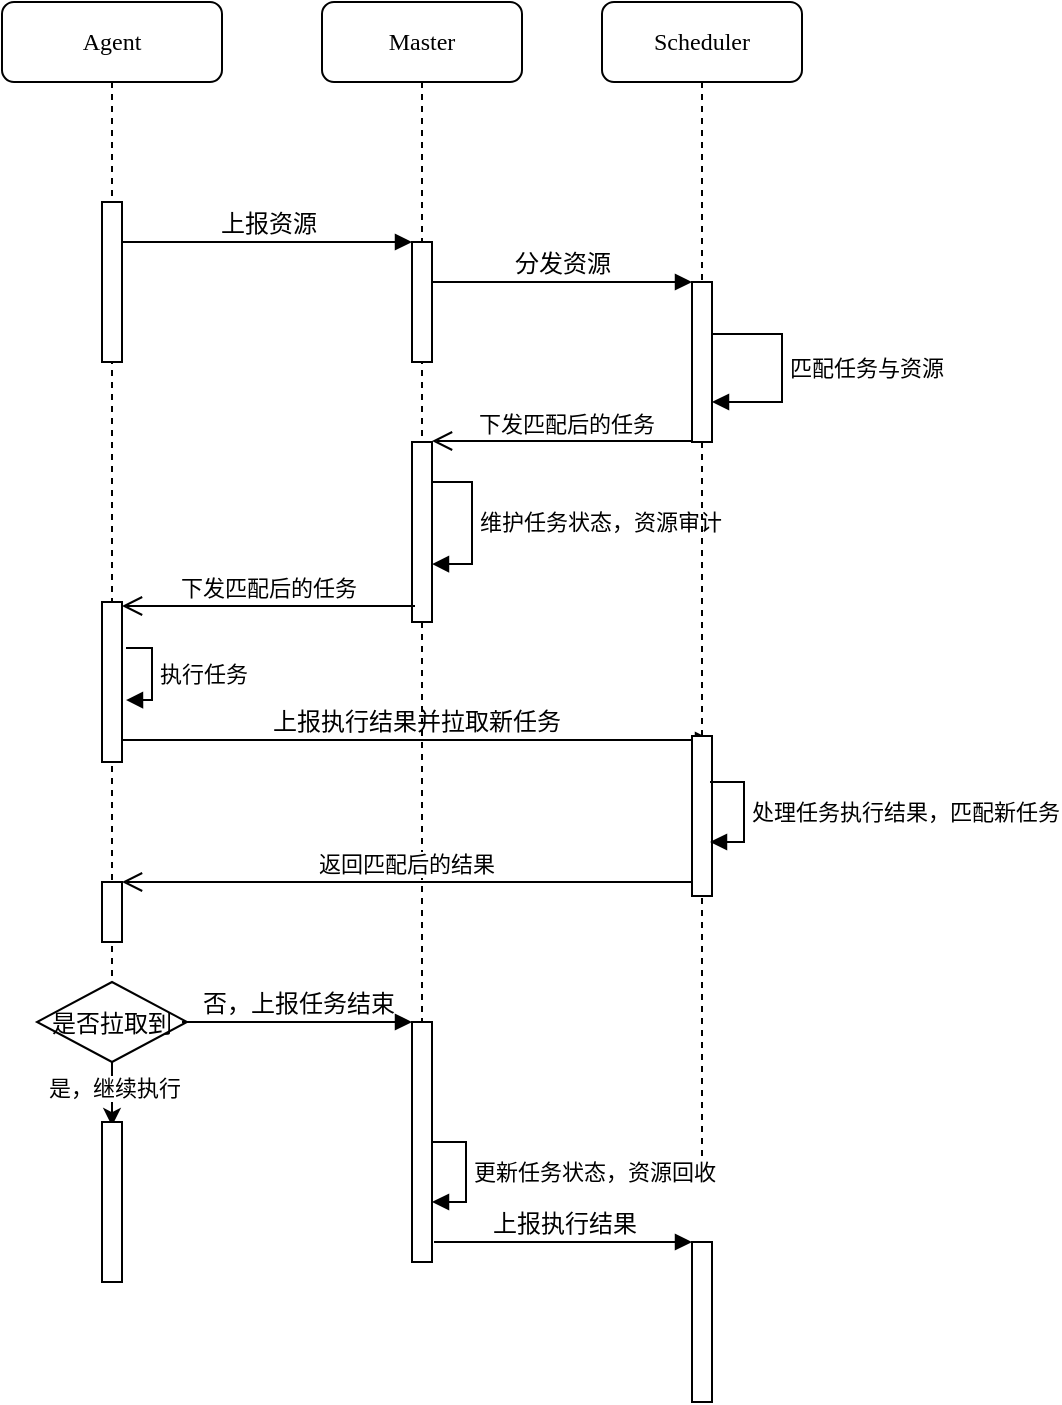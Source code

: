 <mxfile version="13.9.2" type="github"><diagram name="Page-1" id="13e1069c-82ec-6db2-03f1-153e76fe0fe0"><mxGraphModel dx="1426" dy="803" grid="1" gridSize="10" guides="1" tooltips="1" connect="1" arrows="1" fold="1" page="1" pageScale="1" pageWidth="1100" pageHeight="850" background="#ffffff" math="0" shadow="0"><root><mxCell id="0"/><mxCell id="1" parent="0"/><mxCell id="7baba1c4bc27f4b0-2" value="Agent" style="shape=umlLifeline;perimeter=lifelinePerimeter;whiteSpace=wrap;html=1;container=1;collapsible=0;recursiveResize=0;outlineConnect=0;rounded=1;shadow=0;comic=0;labelBackgroundColor=none;strokeWidth=1;fontFamily=Verdana;fontSize=12;align=center;" parent="1" vertex="1"><mxGeometry x="240" y="80" width="110" height="580" as="geometry"/></mxCell><mxCell id="7baba1c4bc27f4b0-10" value="" style="html=1;points=[];perimeter=orthogonalPerimeter;rounded=0;shadow=0;comic=0;labelBackgroundColor=none;strokeWidth=1;fontFamily=Verdana;fontSize=12;align=center;" parent="7baba1c4bc27f4b0-2" vertex="1"><mxGeometry x="50" y="100" width="10" height="80" as="geometry"/></mxCell><mxCell id="q9y8A6h3mBXFd1NK807v-8" style="edgeStyle=orthogonalEdgeStyle;rounded=0;orthogonalLoop=1;jettySize=auto;html=1;exitX=0.5;exitY=1;exitDx=0;exitDy=0;entryX=0.5;entryY=0.969;entryDx=0;entryDy=0;entryPerimeter=0;" edge="1" parent="7baba1c4bc27f4b0-2" source="q9y8A6h3mBXFd1NK807v-3" target="7baba1c4bc27f4b0-2"><mxGeometry relative="1" as="geometry"/></mxCell><mxCell id="q9y8A6h3mBXFd1NK807v-9" value="是，继续执行" style="edgeLabel;html=1;align=center;verticalAlign=middle;resizable=0;points=[];" vertex="1" connectable="0" parent="q9y8A6h3mBXFd1NK807v-8"><mxGeometry x="-0.188" y="1" relative="1" as="geometry"><mxPoint as="offset"/></mxGeometry></mxCell><mxCell id="q9y8A6h3mBXFd1NK807v-3" value="是否拉取到" style="rhombus;" vertex="1" parent="7baba1c4bc27f4b0-2"><mxGeometry x="17.5" y="490" width="75" height="40" as="geometry"/></mxCell><mxCell id="91XKR7WlQP-2J4uoLUgl-19" value="" style="html=1;points=[];perimeter=orthogonalPerimeter;rounded=0;shadow=0;comic=0;labelBackgroundColor=none;strokeWidth=1;fontFamily=Verdana;fontSize=12;align=center;" parent="7baba1c4bc27f4b0-2" vertex="1"><mxGeometry x="50" y="300" width="10" height="80" as="geometry"/></mxCell><mxCell id="91XKR7WlQP-2J4uoLUgl-22" value="执行任务" style="edgeStyle=orthogonalEdgeStyle;html=1;align=left;spacingLeft=2;endArrow=block;rounded=0;entryX=1.2;entryY=0.613;exitX=1.2;exitY=0.288;exitDx=0;exitDy=0;exitPerimeter=0;entryDx=0;entryDy=0;entryPerimeter=0;" parent="7baba1c4bc27f4b0-2" source="91XKR7WlQP-2J4uoLUgl-19" target="91XKR7WlQP-2J4uoLUgl-19" edge="1"><mxGeometry relative="1" as="geometry"><mxPoint x="50" y="400" as="sourcePoint"/><Array as="points"><mxPoint x="75" y="323"/><mxPoint x="75" y="349"/></Array></mxGeometry></mxCell><mxCell id="7baba1c4bc27f4b0-23" value="上报执行结果并拉取新任务" style="html=1;verticalAlign=bottom;endArrow=block;labelBackgroundColor=none;fontFamily=Verdana;fontSize=12;exitX=1;exitY=0.863;exitDx=0;exitDy=0;exitPerimeter=0;" parent="7baba1c4bc27f4b0-2" edge="1"><mxGeometry relative="1" as="geometry"><mxPoint x="60" y="369.04" as="sourcePoint"/><mxPoint x="355" y="369" as="targetPoint"/></mxGeometry></mxCell><mxCell id="q9y8A6h3mBXFd1NK807v-10" value="" style="html=1;points=[];perimeter=orthogonalPerimeter;rounded=0;shadow=0;comic=0;labelBackgroundColor=none;strokeWidth=1;fontFamily=Verdana;fontSize=12;align=center;" vertex="1" parent="7baba1c4bc27f4b0-2"><mxGeometry x="50" y="440" width="10" height="30" as="geometry"/></mxCell><mxCell id="7baba1c4bc27f4b0-3" value="Master" style="shape=umlLifeline;perimeter=lifelinePerimeter;whiteSpace=wrap;html=1;container=1;collapsible=0;recursiveResize=0;outlineConnect=0;rounded=1;shadow=0;comic=0;labelBackgroundColor=none;strokeWidth=1;fontFamily=Verdana;fontSize=12;align=center;" parent="1" vertex="1"><mxGeometry x="400" y="80" width="100" height="630" as="geometry"/></mxCell><mxCell id="7baba1c4bc27f4b0-13" value="" style="html=1;points=[];perimeter=orthogonalPerimeter;rounded=0;shadow=0;comic=0;labelBackgroundColor=none;strokeWidth=1;fontFamily=Verdana;fontSize=12;align=center;" parent="7baba1c4bc27f4b0-3" vertex="1"><mxGeometry x="45" y="120" width="10" height="60" as="geometry"/></mxCell><mxCell id="91XKR7WlQP-2J4uoLUgl-9" value="下发匹配后的任务" style="html=1;verticalAlign=bottom;endArrow=open;endSize=8;" parent="7baba1c4bc27f4b0-3" source="7baba1c4bc27f4b0-4" edge="1"><mxGeometry relative="1" as="geometry"><mxPoint x="135" y="219.5" as="sourcePoint"/><mxPoint x="55" y="219.5" as="targetPoint"/></mxGeometry></mxCell><mxCell id="91XKR7WlQP-2J4uoLUgl-10" value="" style="html=1;points=[];perimeter=orthogonalPerimeter;rounded=0;shadow=0;comic=0;labelBackgroundColor=none;strokeWidth=1;fontFamily=Verdana;fontSize=12;align=center;" parent="7baba1c4bc27f4b0-3" vertex="1"><mxGeometry x="45" y="220" width="10" height="90" as="geometry"/></mxCell><mxCell id="91XKR7WlQP-2J4uoLUgl-17" value="维护任务状态，资源审计" style="edgeStyle=orthogonalEdgeStyle;html=1;align=left;spacingLeft=2;endArrow=block;rounded=0;entryX=1;entryY=0.678;exitX=1;exitY=0.222;exitDx=0;exitDy=0;exitPerimeter=0;entryDx=0;entryDy=0;entryPerimeter=0;" parent="7baba1c4bc27f4b0-3" source="91XKR7WlQP-2J4uoLUgl-10" target="91XKR7WlQP-2J4uoLUgl-10" edge="1"><mxGeometry relative="1" as="geometry"><mxPoint x="50" y="330" as="sourcePoint"/><Array as="points"><mxPoint x="75" y="240"/><mxPoint x="75" y="281"/></Array></mxGeometry></mxCell><mxCell id="q9y8A6h3mBXFd1NK807v-2" value="返回匹配后的结果" style="html=1;verticalAlign=bottom;endArrow=open;endSize=8;" edge="1" parent="7baba1c4bc27f4b0-3"><mxGeometry relative="1" as="geometry"><mxPoint x="184.5" y="440" as="sourcePoint"/><mxPoint x="-100" y="440" as="targetPoint"/></mxGeometry></mxCell><mxCell id="91XKR7WlQP-2J4uoLUgl-23" value="" style="html=1;points=[];perimeter=orthogonalPerimeter;shadow=0;fontFamily=Verdana;fontSize=12;fontColor=#000000;align=center;strokeColor=#000000;strokeWidth=1;fillColor=#ffffff;comic=0;" parent="7baba1c4bc27f4b0-3" vertex="1"><mxGeometry x="45" y="510" width="10" height="120" as="geometry"/></mxCell><mxCell id="7baba1c4bc27f4b0-4" value="Scheduler" style="shape=umlLifeline;perimeter=lifelinePerimeter;whiteSpace=wrap;html=1;container=1;collapsible=0;recursiveResize=0;outlineConnect=0;rounded=1;shadow=0;comic=0;labelBackgroundColor=none;strokeWidth=1;fontFamily=Verdana;fontSize=12;align=center;" parent="1" vertex="1"><mxGeometry x="540" y="80" width="100" height="580" as="geometry"/></mxCell><mxCell id="91XKR7WlQP-2J4uoLUgl-2" value="" style="html=1;points=[];perimeter=orthogonalPerimeter;rounded=0;shadow=0;comic=0;labelBackgroundColor=none;strokeWidth=1;fontFamily=Verdana;fontSize=12;align=center;" parent="7baba1c4bc27f4b0-4" vertex="1"><mxGeometry x="45" y="140" width="10" height="80" as="geometry"/></mxCell><mxCell id="91XKR7WlQP-2J4uoLUgl-8" value="匹配任务与资源" style="edgeStyle=orthogonalEdgeStyle;html=1;align=left;spacingLeft=2;endArrow=block;rounded=0;exitX=1;exitY=0.325;exitDx=0;exitDy=0;exitPerimeter=0;" parent="7baba1c4bc27f4b0-4" source="91XKR7WlQP-2J4uoLUgl-2" edge="1"><mxGeometry relative="1" as="geometry"><mxPoint x="65" y="210" as="sourcePoint"/><Array as="points"><mxPoint x="90" y="166"/><mxPoint x="90" y="200"/><mxPoint x="55" y="200"/></Array><mxPoint x="55" y="200" as="targetPoint"/></mxGeometry></mxCell><mxCell id="91XKR7WlQP-2J4uoLUgl-29" value="" style="html=1;points=[];perimeter=orthogonalPerimeter;rounded=0;shadow=0;comic=0;labelBackgroundColor=none;strokeWidth=1;fontFamily=Verdana;fontSize=12;align=center;" parent="7baba1c4bc27f4b0-4" vertex="1"><mxGeometry x="45" y="367" width="10" height="80" as="geometry"/></mxCell><mxCell id="7baba1c4bc27f4b0-17" value="分发资源" style="html=1;verticalAlign=bottom;endArrow=block;labelBackgroundColor=none;fontFamily=Verdana;fontSize=12;edgeStyle=elbowEdgeStyle;elbow=vertical;" parent="1" source="7baba1c4bc27f4b0-13" edge="1"><mxGeometry relative="1" as="geometry"><mxPoint x="510" y="220" as="sourcePoint"/><Array as="points"><mxPoint x="460" y="220"/></Array><mxPoint x="585" y="220" as="targetPoint"/></mxGeometry></mxCell><mxCell id="7baba1c4bc27f4b0-14" value="上报资源" style="html=1;verticalAlign=bottom;endArrow=block;entryX=0;entryY=0;labelBackgroundColor=none;fontFamily=Verdana;fontSize=12;edgeStyle=elbowEdgeStyle;elbow=vertical;" parent="1" source="7baba1c4bc27f4b0-10" target="7baba1c4bc27f4b0-13" edge="1"><mxGeometry relative="1" as="geometry"><mxPoint x="370" y="200" as="sourcePoint"/></mxGeometry></mxCell><mxCell id="91XKR7WlQP-2J4uoLUgl-11" value="下发匹配后的任务" style="html=1;verticalAlign=bottom;endArrow=open;endSize=8;" parent="1" edge="1"><mxGeometry relative="1" as="geometry"><mxPoint x="446.5" y="382" as="sourcePoint"/><mxPoint x="300" y="382" as="targetPoint"/></mxGeometry></mxCell><mxCell id="91XKR7WlQP-2J4uoLUgl-31" value="否，上报任务结束" style="html=1;verticalAlign=bottom;endArrow=block;labelBackgroundColor=none;fontFamily=Verdana;fontSize=12;" parent="1" edge="1"><mxGeometry relative="1" as="geometry"><mxPoint x="330" y="590" as="sourcePoint"/><mxPoint x="445" y="590" as="targetPoint"/></mxGeometry></mxCell><mxCell id="91XKR7WlQP-2J4uoLUgl-28" value="处理任务执行结果，匹配新任务" style="edgeStyle=orthogonalEdgeStyle;html=1;align=left;spacingLeft=2;endArrow=block;rounded=0;" parent="1" edge="1"><mxGeometry relative="1" as="geometry"><mxPoint x="594" y="470" as="sourcePoint"/><Array as="points"><mxPoint x="611" y="470"/><mxPoint x="611" y="500"/></Array><mxPoint x="594" y="500" as="targetPoint"/></mxGeometry></mxCell><mxCell id="q9y8A6h3mBXFd1NK807v-1" value="更新任务状态，资源回收" style="edgeStyle=orthogonalEdgeStyle;html=1;align=left;spacingLeft=2;endArrow=block;rounded=0;" edge="1" parent="1"><mxGeometry relative="1" as="geometry"><mxPoint x="455" y="650" as="sourcePoint"/><Array as="points"><mxPoint x="472" y="650"/><mxPoint x="472" y="680"/></Array><mxPoint x="455" y="680" as="targetPoint"/></mxGeometry></mxCell><mxCell id="q9y8A6h3mBXFd1NK807v-6" value="" style="html=1;points=[];perimeter=orthogonalPerimeter;rounded=0;shadow=0;comic=0;labelBackgroundColor=none;strokeWidth=1;fontFamily=Verdana;fontSize=12;align=center;" vertex="1" parent="1"><mxGeometry x="290" y="640" width="10" height="80" as="geometry"/></mxCell><mxCell id="q9y8A6h3mBXFd1NK807v-11" value="" style="html=1;points=[];perimeter=orthogonalPerimeter;rounded=0;shadow=0;comic=0;labelBackgroundColor=none;strokeWidth=1;fontFamily=Verdana;fontSize=12;align=center;" vertex="1" parent="1"><mxGeometry x="585" y="700" width="10" height="80" as="geometry"/></mxCell><mxCell id="q9y8A6h3mBXFd1NK807v-12" value="上报执行结果" style="html=1;verticalAlign=bottom;endArrow=block;labelBackgroundColor=none;fontFamily=Verdana;fontSize=12;" edge="1" parent="1" target="q9y8A6h3mBXFd1NK807v-11"><mxGeometry relative="1" as="geometry"><mxPoint x="456" y="700" as="sourcePoint"/><mxPoint x="741" y="700" as="targetPoint"/></mxGeometry></mxCell></root></mxGraphModel></diagram></mxfile>
